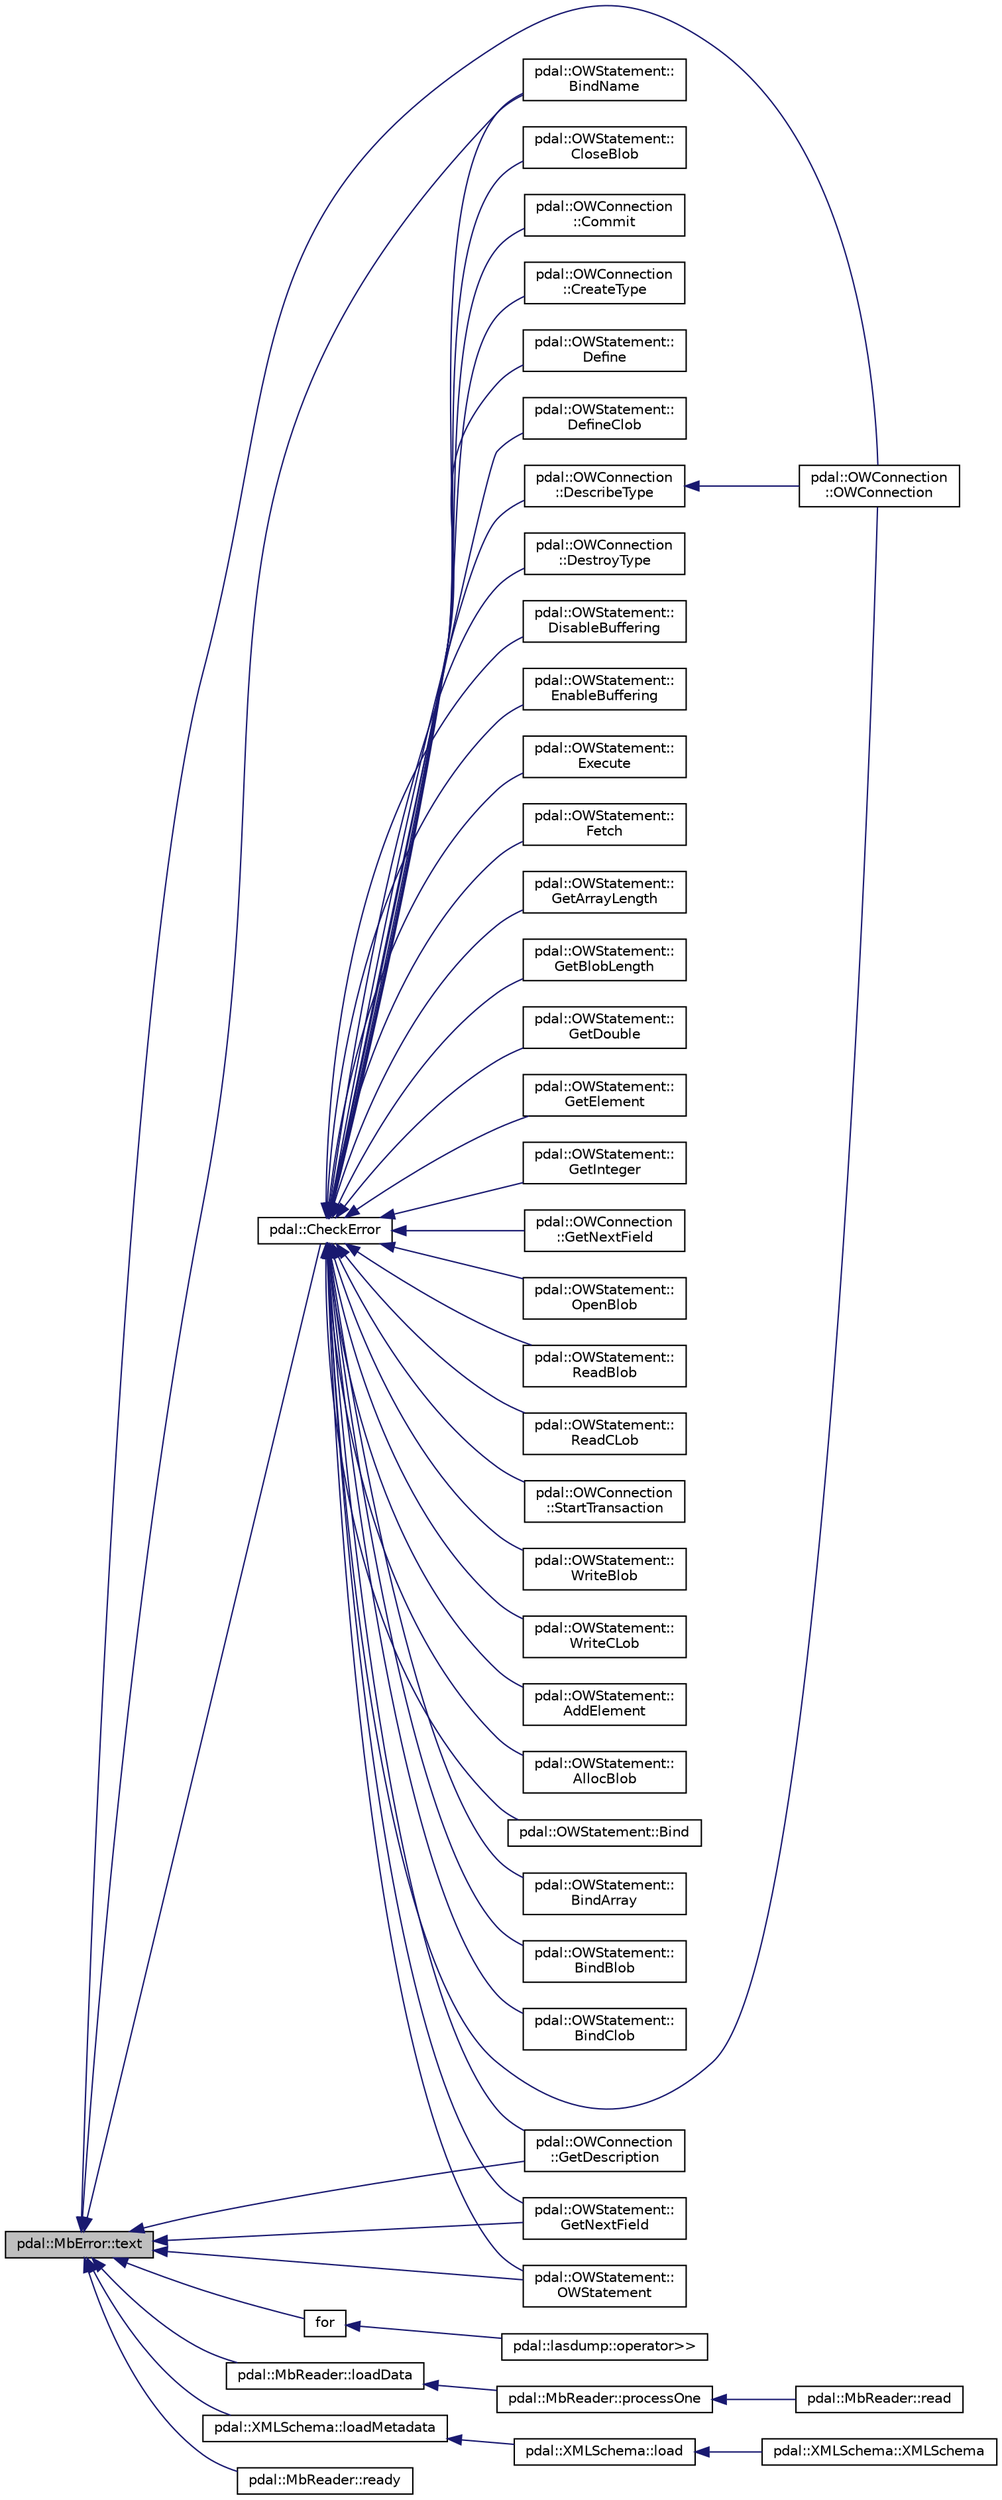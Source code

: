 digraph "pdal::MbError::text"
{
  edge [fontname="Helvetica",fontsize="10",labelfontname="Helvetica",labelfontsize="10"];
  node [fontname="Helvetica",fontsize="10",shape=record];
  rankdir="LR";
  Node1 [label="pdal::MbError::text",height=0.2,width=0.4,color="black", fillcolor="grey75", style="filled", fontcolor="black"];
  Node1 -> Node2 [dir="back",color="midnightblue",fontsize="10",style="solid",fontname="Helvetica"];
  Node2 [label="pdal::OWStatement::\lBindName",height=0.2,width=0.4,color="black", fillcolor="white", style="filled",URL="$classpdal_1_1OWStatement.html#a03d974273a2a35d274abb78b76942661"];
  Node1 -> Node3 [dir="back",color="midnightblue",fontsize="10",style="solid",fontname="Helvetica"];
  Node3 [label="pdal::CheckError",height=0.2,width=0.4,color="black", fillcolor="white", style="filled",URL="$namespacepdal.html#a6c7080f4fd6dc91b0cf4cfa8bc61a51c"];
  Node3 -> Node4 [dir="back",color="midnightblue",fontsize="10",style="solid",fontname="Helvetica"];
  Node4 [label="pdal::OWStatement::\lAddElement",height=0.2,width=0.4,color="black", fillcolor="white", style="filled",URL="$classpdal_1_1OWStatement.html#a41739da954afae7848f4dfb882bc6e0f"];
  Node3 -> Node5 [dir="back",color="midnightblue",fontsize="10",style="solid",fontname="Helvetica"];
  Node5 [label="pdal::OWStatement::\lAllocBlob",height=0.2,width=0.4,color="black", fillcolor="white", style="filled",URL="$classpdal_1_1OWStatement.html#a3a67484adc6e7aada8c9e0d4e10bf87d"];
  Node3 -> Node6 [dir="back",color="midnightblue",fontsize="10",style="solid",fontname="Helvetica"];
  Node6 [label="pdal::OWStatement::Bind",height=0.2,width=0.4,color="black", fillcolor="white", style="filled",URL="$classpdal_1_1OWStatement.html#a3f4ecd04e76e84cdab4c64162d45b0eb"];
  Node3 -> Node7 [dir="back",color="midnightblue",fontsize="10",style="solid",fontname="Helvetica"];
  Node7 [label="pdal::OWStatement::\lBindArray",height=0.2,width=0.4,color="black", fillcolor="white", style="filled",URL="$classpdal_1_1OWStatement.html#a69b3a10342c3f37afcbf90595f1424fb"];
  Node3 -> Node8 [dir="back",color="midnightblue",fontsize="10",style="solid",fontname="Helvetica"];
  Node8 [label="pdal::OWStatement::\lBindBlob",height=0.2,width=0.4,color="black", fillcolor="white", style="filled",URL="$classpdal_1_1OWStatement.html#abf3338853c378ea1a2a44be057b7ba8d"];
  Node3 -> Node9 [dir="back",color="midnightblue",fontsize="10",style="solid",fontname="Helvetica"];
  Node9 [label="pdal::OWStatement::\lBindClob",height=0.2,width=0.4,color="black", fillcolor="white", style="filled",URL="$classpdal_1_1OWStatement.html#afd688e18b72ebd5958c0f03d4d62e19c"];
  Node3 -> Node2 [dir="back",color="midnightblue",fontsize="10",style="solid",fontname="Helvetica"];
  Node3 -> Node10 [dir="back",color="midnightblue",fontsize="10",style="solid",fontname="Helvetica"];
  Node10 [label="pdal::OWStatement::\lCloseBlob",height=0.2,width=0.4,color="black", fillcolor="white", style="filled",URL="$classpdal_1_1OWStatement.html#a8291b47893591e871ee3e6aa5d98592b"];
  Node3 -> Node11 [dir="back",color="midnightblue",fontsize="10",style="solid",fontname="Helvetica"];
  Node11 [label="pdal::OWConnection\l::Commit",height=0.2,width=0.4,color="black", fillcolor="white", style="filled",URL="$classpdal_1_1OWConnection.html#a81195614329e93b504d1fac1c6f9c6b4"];
  Node3 -> Node12 [dir="back",color="midnightblue",fontsize="10",style="solid",fontname="Helvetica"];
  Node12 [label="pdal::OWConnection\l::CreateType",height=0.2,width=0.4,color="black", fillcolor="white", style="filled",URL="$classpdal_1_1OWConnection.html#ab8af242256b2b06f78fe3e3e711bcb11"];
  Node3 -> Node13 [dir="back",color="midnightblue",fontsize="10",style="solid",fontname="Helvetica"];
  Node13 [label="pdal::OWStatement::\lDefine",height=0.2,width=0.4,color="black", fillcolor="white", style="filled",URL="$classpdal_1_1OWStatement.html#a3a7cf13e531062532f0d84e2f7a54689"];
  Node3 -> Node14 [dir="back",color="midnightblue",fontsize="10",style="solid",fontname="Helvetica"];
  Node14 [label="pdal::OWStatement::\lDefineClob",height=0.2,width=0.4,color="black", fillcolor="white", style="filled",URL="$classpdal_1_1OWStatement.html#a9e71e015c8db2aa999a4795c30bf9c13"];
  Node3 -> Node15 [dir="back",color="midnightblue",fontsize="10",style="solid",fontname="Helvetica"];
  Node15 [label="pdal::OWConnection\l::DescribeType",height=0.2,width=0.4,color="black", fillcolor="white", style="filled",URL="$classpdal_1_1OWConnection.html#ae6506490ccafdd702a94aa8383bd1bb8"];
  Node15 -> Node16 [dir="back",color="midnightblue",fontsize="10",style="solid",fontname="Helvetica"];
  Node16 [label="pdal::OWConnection\l::OWConnection",height=0.2,width=0.4,color="black", fillcolor="white", style="filled",URL="$classpdal_1_1OWConnection.html#a4d3955148312a41e517b6b485c179f64"];
  Node3 -> Node17 [dir="back",color="midnightblue",fontsize="10",style="solid",fontname="Helvetica"];
  Node17 [label="pdal::OWConnection\l::DestroyType",height=0.2,width=0.4,color="black", fillcolor="white", style="filled",URL="$classpdal_1_1OWConnection.html#a6caa1ca7b89b1ce8118cab11e0418505"];
  Node3 -> Node18 [dir="back",color="midnightblue",fontsize="10",style="solid",fontname="Helvetica"];
  Node18 [label="pdal::OWStatement::\lDisableBuffering",height=0.2,width=0.4,color="black", fillcolor="white", style="filled",URL="$classpdal_1_1OWStatement.html#a792390d5535c187e325bebfc3189dd96"];
  Node3 -> Node19 [dir="back",color="midnightblue",fontsize="10",style="solid",fontname="Helvetica"];
  Node19 [label="pdal::OWStatement::\lEnableBuffering",height=0.2,width=0.4,color="black", fillcolor="white", style="filled",URL="$classpdal_1_1OWStatement.html#abe0a388908e11f5c73bee1917a444e9d"];
  Node3 -> Node20 [dir="back",color="midnightblue",fontsize="10",style="solid",fontname="Helvetica"];
  Node20 [label="pdal::OWStatement::\lExecute",height=0.2,width=0.4,color="black", fillcolor="white", style="filled",URL="$classpdal_1_1OWStatement.html#aa0e10ee3883b1d96ac675a13e9cdd2be"];
  Node3 -> Node21 [dir="back",color="midnightblue",fontsize="10",style="solid",fontname="Helvetica"];
  Node21 [label="pdal::OWStatement::\lFetch",height=0.2,width=0.4,color="black", fillcolor="white", style="filled",URL="$classpdal_1_1OWStatement.html#a8efbe4063684b73ba7570dd48f52a0db"];
  Node3 -> Node22 [dir="back",color="midnightblue",fontsize="10",style="solid",fontname="Helvetica"];
  Node22 [label="pdal::OWStatement::\lGetArrayLength",height=0.2,width=0.4,color="black", fillcolor="white", style="filled",URL="$classpdal_1_1OWStatement.html#ab10d4434335e5721eabc23da378839d3"];
  Node3 -> Node23 [dir="back",color="midnightblue",fontsize="10",style="solid",fontname="Helvetica"];
  Node23 [label="pdal::OWStatement::\lGetBlobLength",height=0.2,width=0.4,color="black", fillcolor="white", style="filled",URL="$classpdal_1_1OWStatement.html#aa4dfff503513ba2c2e59786efce3546f"];
  Node3 -> Node24 [dir="back",color="midnightblue",fontsize="10",style="solid",fontname="Helvetica"];
  Node24 [label="pdal::OWConnection\l::GetDescription",height=0.2,width=0.4,color="black", fillcolor="white", style="filled",URL="$classpdal_1_1OWConnection.html#a6abbe6874712cec65b08da9ce28fd327"];
  Node3 -> Node25 [dir="back",color="midnightblue",fontsize="10",style="solid",fontname="Helvetica"];
  Node25 [label="pdal::OWStatement::\lGetDouble",height=0.2,width=0.4,color="black", fillcolor="white", style="filled",URL="$classpdal_1_1OWStatement.html#a746676027f6936834927159a333b6104"];
  Node3 -> Node26 [dir="back",color="midnightblue",fontsize="10",style="solid",fontname="Helvetica"];
  Node26 [label="pdal::OWStatement::\lGetElement",height=0.2,width=0.4,color="black", fillcolor="white", style="filled",URL="$classpdal_1_1OWStatement.html#afcec95a4fc7a2386034d76fa577ccfb6"];
  Node3 -> Node27 [dir="back",color="midnightblue",fontsize="10",style="solid",fontname="Helvetica"];
  Node27 [label="pdal::OWStatement::\lGetInteger",height=0.2,width=0.4,color="black", fillcolor="white", style="filled",URL="$classpdal_1_1OWStatement.html#a173c0366050a61021652d3102182169e"];
  Node3 -> Node28 [dir="back",color="midnightblue",fontsize="10",style="solid",fontname="Helvetica"];
  Node28 [label="pdal::OWConnection\l::GetNextField",height=0.2,width=0.4,color="black", fillcolor="white", style="filled",URL="$classpdal_1_1OWConnection.html#ada17266bbad2e1efc9b6fe7e6c21e987"];
  Node3 -> Node29 [dir="back",color="midnightblue",fontsize="10",style="solid",fontname="Helvetica"];
  Node29 [label="pdal::OWStatement::\lGetNextField",height=0.2,width=0.4,color="black", fillcolor="white", style="filled",URL="$classpdal_1_1OWStatement.html#a12e8865b12b858d48822e43531740b92"];
  Node3 -> Node30 [dir="back",color="midnightblue",fontsize="10",style="solid",fontname="Helvetica"];
  Node30 [label="pdal::OWStatement::\lOpenBlob",height=0.2,width=0.4,color="black", fillcolor="white", style="filled",URL="$classpdal_1_1OWStatement.html#ab781aa7bfa1b6d2ae6d4a753603c1bd5"];
  Node3 -> Node16 [dir="back",color="midnightblue",fontsize="10",style="solid",fontname="Helvetica"];
  Node3 -> Node31 [dir="back",color="midnightblue",fontsize="10",style="solid",fontname="Helvetica"];
  Node31 [label="pdal::OWStatement::\lOWStatement",height=0.2,width=0.4,color="black", fillcolor="white", style="filled",URL="$classpdal_1_1OWStatement.html#a2bc8fd0457fdc82780110a016eea8375"];
  Node3 -> Node32 [dir="back",color="midnightblue",fontsize="10",style="solid",fontname="Helvetica"];
  Node32 [label="pdal::OWStatement::\lReadBlob",height=0.2,width=0.4,color="black", fillcolor="white", style="filled",URL="$classpdal_1_1OWStatement.html#af8fc2759c1962c9155b336b2d36ac408"];
  Node3 -> Node33 [dir="back",color="midnightblue",fontsize="10",style="solid",fontname="Helvetica"];
  Node33 [label="pdal::OWStatement::\lReadCLob",height=0.2,width=0.4,color="black", fillcolor="white", style="filled",URL="$classpdal_1_1OWStatement.html#a98bb42f85ca0991eb61ba62f0ec5dd0a"];
  Node3 -> Node34 [dir="back",color="midnightblue",fontsize="10",style="solid",fontname="Helvetica"];
  Node34 [label="pdal::OWConnection\l::StartTransaction",height=0.2,width=0.4,color="black", fillcolor="white", style="filled",URL="$classpdal_1_1OWConnection.html#ac468441fe28dcee52ee8f16f892e74af"];
  Node3 -> Node35 [dir="back",color="midnightblue",fontsize="10",style="solid",fontname="Helvetica"];
  Node35 [label="pdal::OWStatement::\lWriteBlob",height=0.2,width=0.4,color="black", fillcolor="white", style="filled",URL="$classpdal_1_1OWStatement.html#acbd88a993dadda43372fd04038640697"];
  Node3 -> Node36 [dir="back",color="midnightblue",fontsize="10",style="solid",fontname="Helvetica"];
  Node36 [label="pdal::OWStatement::\lWriteCLob",height=0.2,width=0.4,color="black", fillcolor="white", style="filled",URL="$classpdal_1_1OWStatement.html#ac19fbb0a23c9350f00b867731d8673db"];
  Node1 -> Node37 [dir="back",color="midnightblue",fontsize="10",style="solid",fontname="Helvetica"];
  Node37 [label="for",height=0.2,width=0.4,color="black", fillcolor="white", style="filled",URL="$data-markdown_8js.html#a8b00651491ad17abcaa630939e9821e7"];
  Node37 -> Node38 [dir="back",color="midnightblue",fontsize="10",style="solid",fontname="Helvetica"];
  Node38 [label="pdal::lasdump::operator\>\>",height=0.2,width=0.4,color="black", fillcolor="white", style="filled",URL="$namespacepdal_1_1lasdump.html#ab51aa7936f52ecf93e594288c0032545"];
  Node1 -> Node24 [dir="back",color="midnightblue",fontsize="10",style="solid",fontname="Helvetica"];
  Node1 -> Node29 [dir="back",color="midnightblue",fontsize="10",style="solid",fontname="Helvetica"];
  Node1 -> Node39 [dir="back",color="midnightblue",fontsize="10",style="solid",fontname="Helvetica"];
  Node39 [label="pdal::MbReader::loadData",height=0.2,width=0.4,color="black", fillcolor="white", style="filled",URL="$classpdal_1_1MbReader.html#a774e65a3ec93682d44a1170332a19790"];
  Node39 -> Node40 [dir="back",color="midnightblue",fontsize="10",style="solid",fontname="Helvetica"];
  Node40 [label="pdal::MbReader::processOne",height=0.2,width=0.4,color="black", fillcolor="white", style="filled",URL="$classpdal_1_1MbReader.html#a75f63491dac023afbb20fbcda6c8d659"];
  Node40 -> Node41 [dir="back",color="midnightblue",fontsize="10",style="solid",fontname="Helvetica"];
  Node41 [label="pdal::MbReader::read",height=0.2,width=0.4,color="black", fillcolor="white", style="filled",URL="$classpdal_1_1MbReader.html#aacabf834349474a12eca508bd19ac1e6"];
  Node1 -> Node42 [dir="back",color="midnightblue",fontsize="10",style="solid",fontname="Helvetica"];
  Node42 [label="pdal::XMLSchema::loadMetadata",height=0.2,width=0.4,color="black", fillcolor="white", style="filled",URL="$classpdal_1_1XMLSchema.html#a29fd5e093336d6fbaa100b80201b955b"];
  Node42 -> Node43 [dir="back",color="midnightblue",fontsize="10",style="solid",fontname="Helvetica"];
  Node43 [label="pdal::XMLSchema::load",height=0.2,width=0.4,color="black", fillcolor="white", style="filled",URL="$classpdal_1_1XMLSchema.html#a8d8bec5759963e5226704a4fcc98e232"];
  Node43 -> Node44 [dir="back",color="midnightblue",fontsize="10",style="solid",fontname="Helvetica"];
  Node44 [label="pdal::XMLSchema::XMLSchema",height=0.2,width=0.4,color="black", fillcolor="white", style="filled",URL="$classpdal_1_1XMLSchema.html#a1aabcaa1a2ec462952a940e904d3ee11"];
  Node1 -> Node16 [dir="back",color="midnightblue",fontsize="10",style="solid",fontname="Helvetica"];
  Node1 -> Node31 [dir="back",color="midnightblue",fontsize="10",style="solid",fontname="Helvetica"];
  Node1 -> Node45 [dir="back",color="midnightblue",fontsize="10",style="solid",fontname="Helvetica"];
  Node45 [label="pdal::MbReader::ready",height=0.2,width=0.4,color="black", fillcolor="white", style="filled",URL="$classpdal_1_1MbReader.html#a48d0035e50cc0603caeca3872faf4553"];
}
